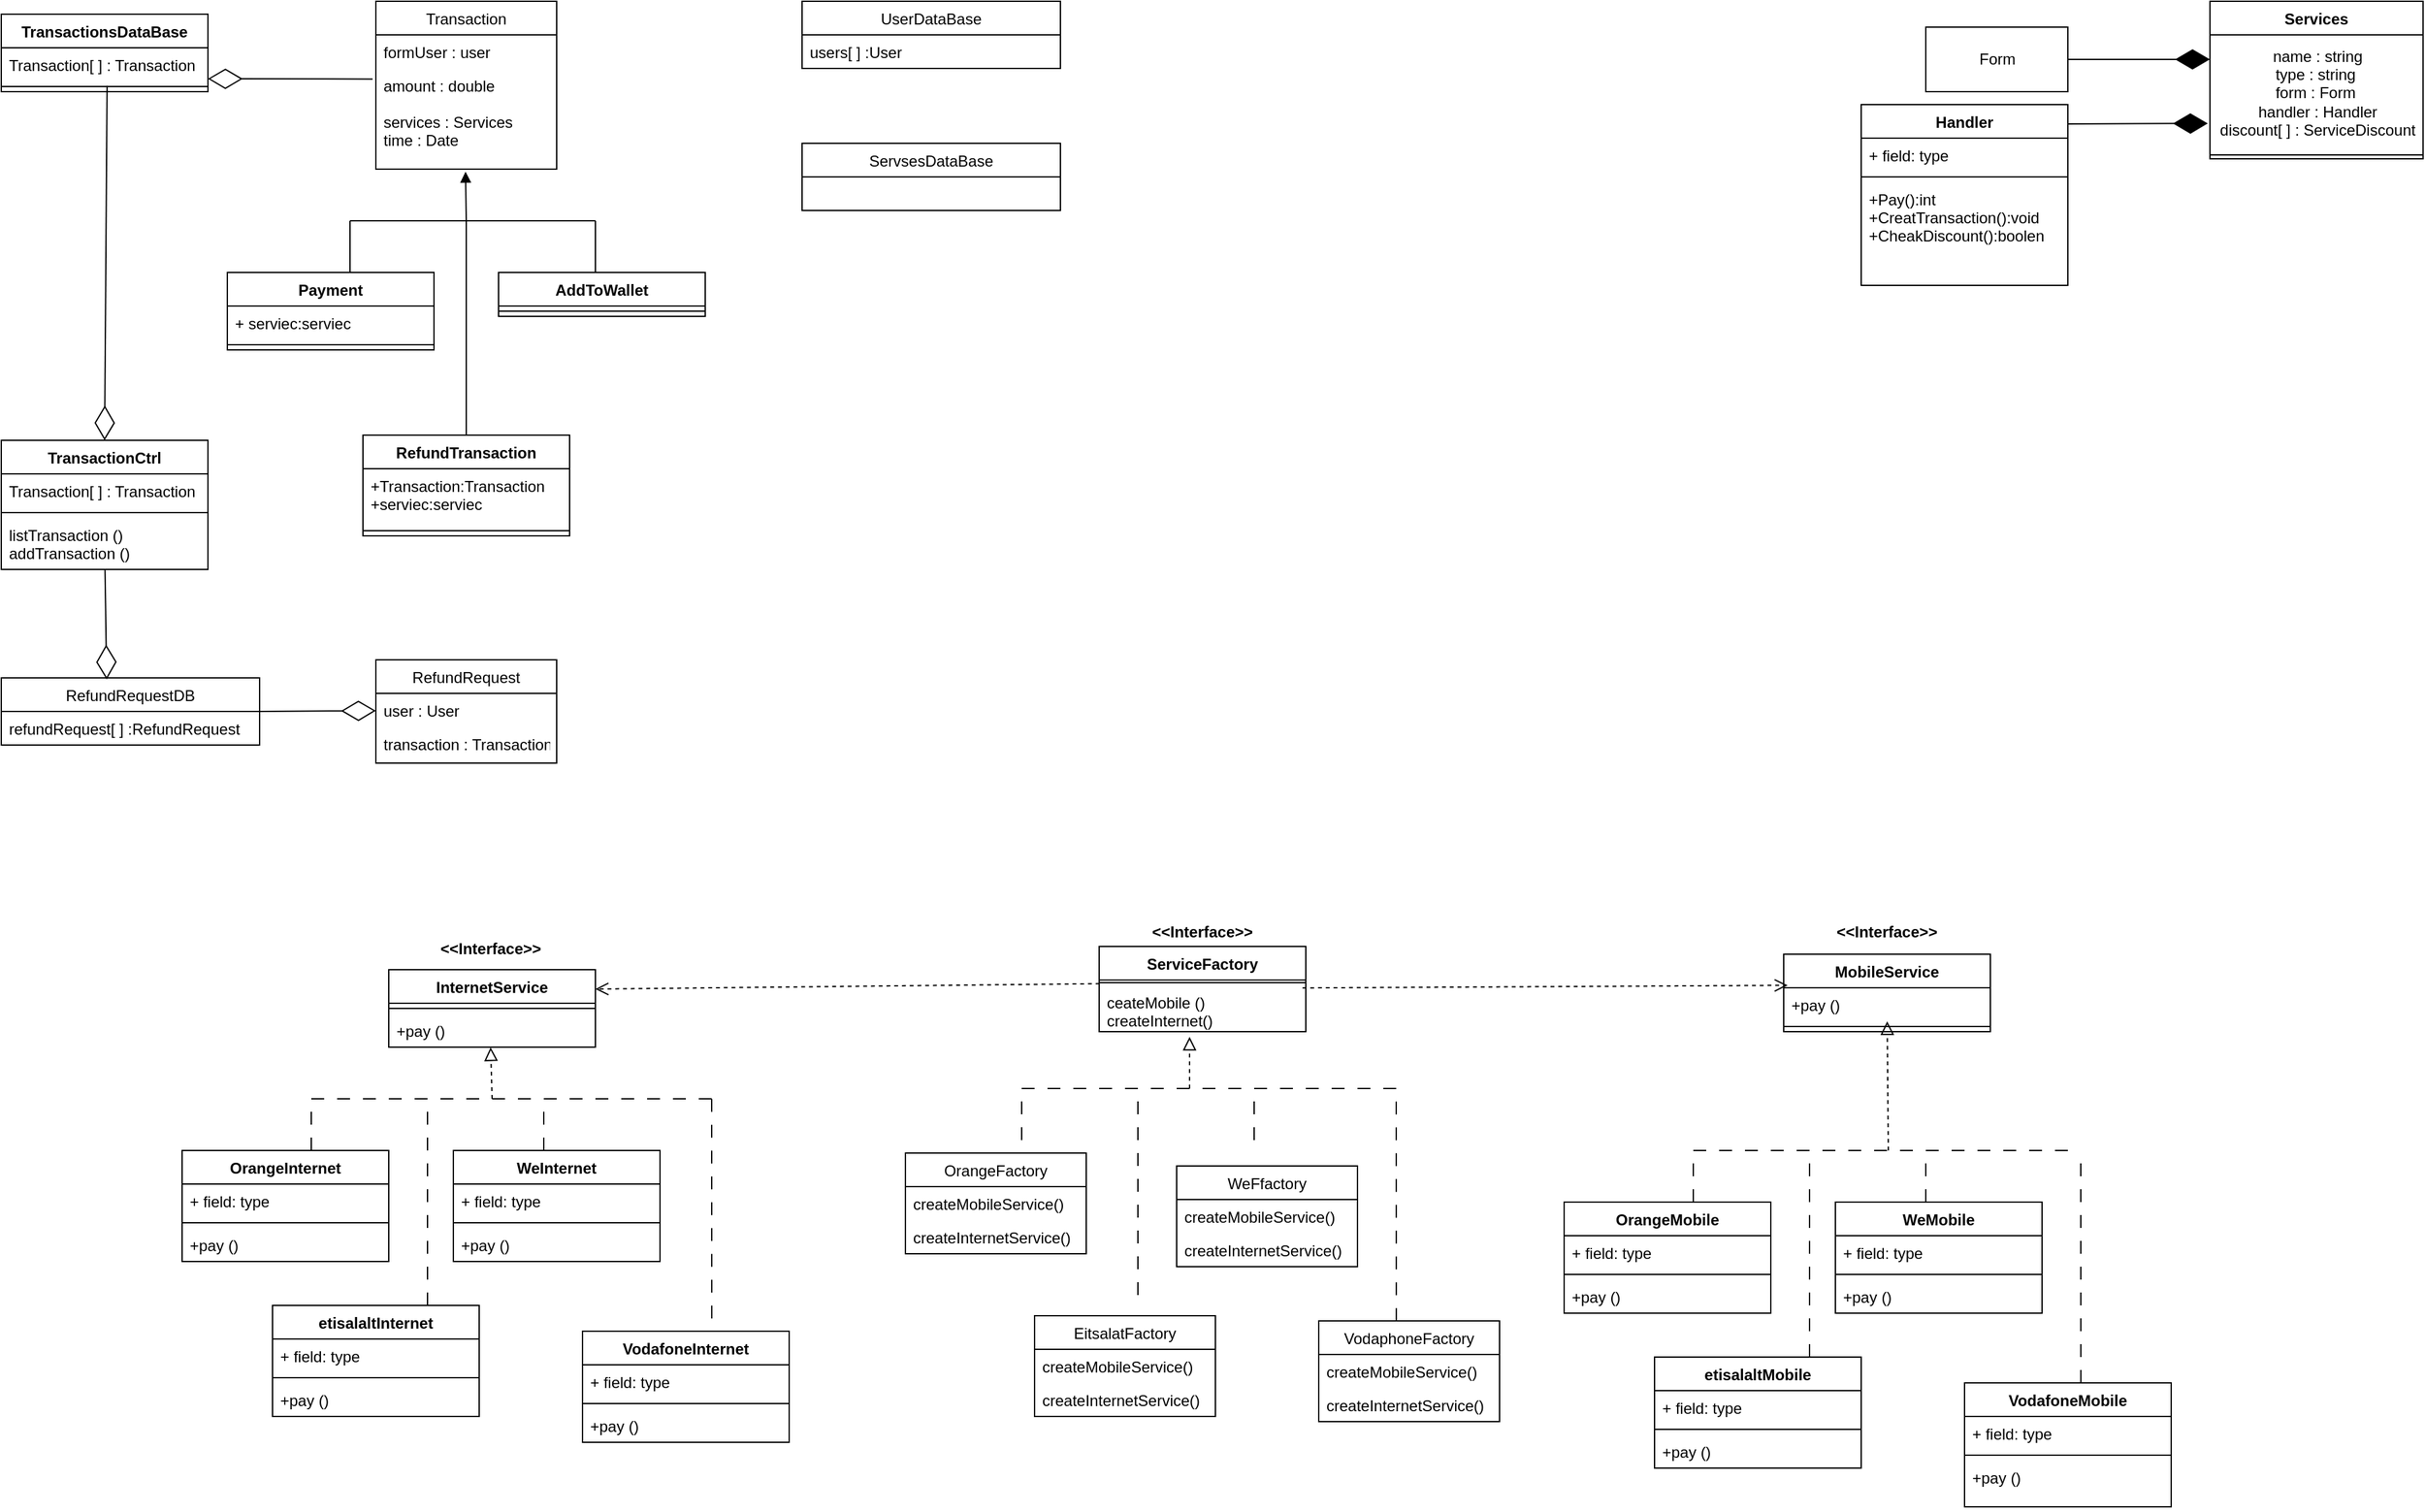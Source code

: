 <mxfile version="20.6.0" type="device"><diagram id="C5RBs43oDa-KdzZeNtuy" name="Page-1"><mxGraphModel dx="1007" dy="457" grid="1" gridSize="10" guides="1" tooltips="1" connect="1" arrows="1" fold="1" page="1" pageScale="1" pageWidth="1920" pageHeight="1200" math="0" shadow="0"><root><mxCell id="WIyWlLk6GJQsqaUBKTNV-0"/><mxCell id="WIyWlLk6GJQsqaUBKTNV-1" parent="WIyWlLk6GJQsqaUBKTNV-0"/><mxCell id="ndpQs1hu3Z4CRjXssiz7-0" value="OrangeInternet" style="swimlane;fontStyle=1;align=center;verticalAlign=top;childLayout=stackLayout;horizontal=1;startSize=26;horizontalStack=0;resizeParent=1;resizeParentMax=0;resizeLast=0;collapsible=1;marginBottom=0;" vertex="1" parent="WIyWlLk6GJQsqaUBKTNV-1"><mxGeometry x="180" y="910" width="160" height="86" as="geometry"/></mxCell><mxCell id="ndpQs1hu3Z4CRjXssiz7-1" value="+ field: type" style="text;strokeColor=none;fillColor=none;align=left;verticalAlign=top;spacingLeft=4;spacingRight=4;overflow=hidden;rotatable=0;points=[[0,0.5],[1,0.5]];portConstraint=eastwest;" vertex="1" parent="ndpQs1hu3Z4CRjXssiz7-0"><mxGeometry y="26" width="160" height="26" as="geometry"/></mxCell><mxCell id="ndpQs1hu3Z4CRjXssiz7-2" value="" style="line;strokeWidth=1;fillColor=none;align=left;verticalAlign=middle;spacingTop=-1;spacingLeft=3;spacingRight=3;rotatable=0;labelPosition=right;points=[];portConstraint=eastwest;strokeColor=inherit;" vertex="1" parent="ndpQs1hu3Z4CRjXssiz7-0"><mxGeometry y="52" width="160" height="8" as="geometry"/></mxCell><mxCell id="ndpQs1hu3Z4CRjXssiz7-3" value="+pay ()" style="text;strokeColor=none;fillColor=none;align=left;verticalAlign=top;spacingLeft=4;spacingRight=4;overflow=hidden;rotatable=0;points=[[0,0.5],[1,0.5]];portConstraint=eastwest;" vertex="1" parent="ndpQs1hu3Z4CRjXssiz7-0"><mxGeometry y="60" width="160" height="26" as="geometry"/></mxCell><mxCell id="ndpQs1hu3Z4CRjXssiz7-4" value="etisalaltInternet" style="swimlane;fontStyle=1;align=center;verticalAlign=top;childLayout=stackLayout;horizontal=1;startSize=26;horizontalStack=0;resizeParent=1;resizeParentMax=0;resizeLast=0;collapsible=1;marginBottom=0;" vertex="1" parent="WIyWlLk6GJQsqaUBKTNV-1"><mxGeometry x="250" y="1030" width="160" height="86" as="geometry"/></mxCell><mxCell id="ndpQs1hu3Z4CRjXssiz7-5" value="+ field: type" style="text;strokeColor=none;fillColor=none;align=left;verticalAlign=top;spacingLeft=4;spacingRight=4;overflow=hidden;rotatable=0;points=[[0,0.5],[1,0.5]];portConstraint=eastwest;" vertex="1" parent="ndpQs1hu3Z4CRjXssiz7-4"><mxGeometry y="26" width="160" height="26" as="geometry"/></mxCell><mxCell id="ndpQs1hu3Z4CRjXssiz7-6" value="" style="line;strokeWidth=1;fillColor=none;align=left;verticalAlign=middle;spacingTop=-1;spacingLeft=3;spacingRight=3;rotatable=0;labelPosition=right;points=[];portConstraint=eastwest;strokeColor=inherit;" vertex="1" parent="ndpQs1hu3Z4CRjXssiz7-4"><mxGeometry y="52" width="160" height="8" as="geometry"/></mxCell><mxCell id="ndpQs1hu3Z4CRjXssiz7-7" value="+pay ()" style="text;strokeColor=none;fillColor=none;align=left;verticalAlign=top;spacingLeft=4;spacingRight=4;overflow=hidden;rotatable=0;points=[[0,0.5],[1,0.5]];portConstraint=eastwest;" vertex="1" parent="ndpQs1hu3Z4CRjXssiz7-4"><mxGeometry y="60" width="160" height="26" as="geometry"/></mxCell><mxCell id="ndpQs1hu3Z4CRjXssiz7-8" value="VodafoneInternet" style="swimlane;fontStyle=1;align=center;verticalAlign=top;childLayout=stackLayout;horizontal=1;startSize=26;horizontalStack=0;resizeParent=1;resizeParentMax=0;resizeLast=0;collapsible=1;marginBottom=0;" vertex="1" parent="WIyWlLk6GJQsqaUBKTNV-1"><mxGeometry x="490" y="1050" width="160" height="86" as="geometry"/></mxCell><mxCell id="ndpQs1hu3Z4CRjXssiz7-9" value="+ field: type" style="text;strokeColor=none;fillColor=none;align=left;verticalAlign=top;spacingLeft=4;spacingRight=4;overflow=hidden;rotatable=0;points=[[0,0.5],[1,0.5]];portConstraint=eastwest;" vertex="1" parent="ndpQs1hu3Z4CRjXssiz7-8"><mxGeometry y="26" width="160" height="26" as="geometry"/></mxCell><mxCell id="ndpQs1hu3Z4CRjXssiz7-10" value="" style="line;strokeWidth=1;fillColor=none;align=left;verticalAlign=middle;spacingTop=-1;spacingLeft=3;spacingRight=3;rotatable=0;labelPosition=right;points=[];portConstraint=eastwest;strokeColor=inherit;" vertex="1" parent="ndpQs1hu3Z4CRjXssiz7-8"><mxGeometry y="52" width="160" height="8" as="geometry"/></mxCell><mxCell id="ndpQs1hu3Z4CRjXssiz7-11" value="+pay ()" style="text;strokeColor=none;fillColor=none;align=left;verticalAlign=top;spacingLeft=4;spacingRight=4;overflow=hidden;rotatable=0;points=[[0,0.5],[1,0.5]];portConstraint=eastwest;" vertex="1" parent="ndpQs1hu3Z4CRjXssiz7-8"><mxGeometry y="60" width="160" height="26" as="geometry"/></mxCell><mxCell id="ndpQs1hu3Z4CRjXssiz7-12" value="WeInternet" style="swimlane;fontStyle=1;align=center;verticalAlign=top;childLayout=stackLayout;horizontal=1;startSize=26;horizontalStack=0;resizeParent=1;resizeParentMax=0;resizeLast=0;collapsible=1;marginBottom=0;" vertex="1" parent="WIyWlLk6GJQsqaUBKTNV-1"><mxGeometry x="390" y="910" width="160" height="86" as="geometry"/></mxCell><mxCell id="ndpQs1hu3Z4CRjXssiz7-13" value="+ field: type" style="text;strokeColor=none;fillColor=none;align=left;verticalAlign=top;spacingLeft=4;spacingRight=4;overflow=hidden;rotatable=0;points=[[0,0.5],[1,0.5]];portConstraint=eastwest;" vertex="1" parent="ndpQs1hu3Z4CRjXssiz7-12"><mxGeometry y="26" width="160" height="26" as="geometry"/></mxCell><mxCell id="ndpQs1hu3Z4CRjXssiz7-14" value="" style="line;strokeWidth=1;fillColor=none;align=left;verticalAlign=middle;spacingTop=-1;spacingLeft=3;spacingRight=3;rotatable=0;labelPosition=right;points=[];portConstraint=eastwest;strokeColor=inherit;" vertex="1" parent="ndpQs1hu3Z4CRjXssiz7-12"><mxGeometry y="52" width="160" height="8" as="geometry"/></mxCell><mxCell id="ndpQs1hu3Z4CRjXssiz7-15" value="+pay ()" style="text;strokeColor=none;fillColor=none;align=left;verticalAlign=top;spacingLeft=4;spacingRight=4;overflow=hidden;rotatable=0;points=[[0,0.5],[1,0.5]];portConstraint=eastwest;" vertex="1" parent="ndpQs1hu3Z4CRjXssiz7-12"><mxGeometry y="60" width="160" height="26" as="geometry"/></mxCell><mxCell id="ndpQs1hu3Z4CRjXssiz7-16" value="" style="endArrow=none;startArrow=none;endFill=0;startFill=0;endSize=8;html=1;verticalAlign=bottom;dashed=1;labelBackgroundColor=none;dashPattern=10 10;rounded=0;" edge="1" parent="WIyWlLk6GJQsqaUBKTNV-1"><mxGeometry width="160" relative="1" as="geometry"><mxPoint x="280" y="870.0" as="sourcePoint"/><mxPoint x="590" y="870.0" as="targetPoint"/></mxGeometry></mxCell><mxCell id="ndpQs1hu3Z4CRjXssiz7-17" value="" style="endArrow=block;startArrow=none;endFill=0;startFill=0;endSize=8;html=1;verticalAlign=bottom;dashed=1;labelBackgroundColor=none;rounded=0;entryX=0.493;entryY=1.007;entryDx=0;entryDy=0;entryPerimeter=0;" edge="1" parent="WIyWlLk6GJQsqaUBKTNV-1" target="ndpQs1hu3Z4CRjXssiz7-46"><mxGeometry width="160" relative="1" as="geometry"><mxPoint x="420" y="870.0" as="sourcePoint"/><mxPoint x="429" y="770" as="targetPoint"/></mxGeometry></mxCell><mxCell id="ndpQs1hu3Z4CRjXssiz7-18" value="" style="endArrow=none;startArrow=none;endFill=0;startFill=0;endSize=8;html=1;verticalAlign=bottom;dashed=1;labelBackgroundColor=none;dashPattern=10 10;rounded=0;exitX=0.625;exitY=0;exitDx=0;exitDy=0;exitPerimeter=0;" edge="1" parent="WIyWlLk6GJQsqaUBKTNV-1" source="ndpQs1hu3Z4CRjXssiz7-0"><mxGeometry width="160" relative="1" as="geometry"><mxPoint x="190" y="900" as="sourcePoint"/><mxPoint x="280" y="870.0" as="targetPoint"/></mxGeometry></mxCell><mxCell id="ndpQs1hu3Z4CRjXssiz7-19" value="" style="endArrow=none;startArrow=none;endFill=0;startFill=0;endSize=8;html=1;verticalAlign=bottom;dashed=1;labelBackgroundColor=none;dashPattern=10 10;rounded=0;exitX=0.75;exitY=0;exitDx=0;exitDy=0;" edge="1" parent="WIyWlLk6GJQsqaUBKTNV-1" source="ndpQs1hu3Z4CRjXssiz7-4"><mxGeometry width="160" relative="1" as="geometry"><mxPoint x="370" y="900" as="sourcePoint"/><mxPoint x="370" y="870.0" as="targetPoint"/></mxGeometry></mxCell><mxCell id="ndpQs1hu3Z4CRjXssiz7-20" value="" style="endArrow=none;startArrow=none;endFill=0;startFill=0;endSize=8;html=1;verticalAlign=bottom;dashed=1;labelBackgroundColor=none;dashPattern=10 10;rounded=0;exitX=0.563;exitY=0;exitDx=0;exitDy=0;exitPerimeter=0;" edge="1" parent="WIyWlLk6GJQsqaUBKTNV-1"><mxGeometry width="160" relative="1" as="geometry"><mxPoint x="590.08" y="1040.18" as="sourcePoint"/><mxPoint x="590" y="860.18" as="targetPoint"/></mxGeometry></mxCell><mxCell id="ndpQs1hu3Z4CRjXssiz7-21" value="" style="endArrow=none;startArrow=none;endFill=0;startFill=0;endSize=8;html=1;verticalAlign=bottom;dashed=1;labelBackgroundColor=none;dashPattern=10 10;rounded=0;exitX=0.625;exitY=0;exitDx=0;exitDy=0;exitPerimeter=0;" edge="1" parent="WIyWlLk6GJQsqaUBKTNV-1"><mxGeometry width="160" relative="1" as="geometry"><mxPoint x="460" y="910.0" as="sourcePoint"/><mxPoint x="460" y="870.0" as="targetPoint"/></mxGeometry></mxCell><mxCell id="ndpQs1hu3Z4CRjXssiz7-22" value="OrangeMobile" style="swimlane;fontStyle=1;align=center;verticalAlign=top;childLayout=stackLayout;horizontal=1;startSize=26;horizontalStack=0;resizeParent=1;resizeParentMax=0;resizeLast=0;collapsible=1;marginBottom=0;" vertex="1" parent="WIyWlLk6GJQsqaUBKTNV-1"><mxGeometry x="1250" y="950" width="160" height="86" as="geometry"/></mxCell><mxCell id="ndpQs1hu3Z4CRjXssiz7-23" value="+ field: type" style="text;strokeColor=none;fillColor=none;align=left;verticalAlign=top;spacingLeft=4;spacingRight=4;overflow=hidden;rotatable=0;points=[[0,0.5],[1,0.5]];portConstraint=eastwest;" vertex="1" parent="ndpQs1hu3Z4CRjXssiz7-22"><mxGeometry y="26" width="160" height="26" as="geometry"/></mxCell><mxCell id="ndpQs1hu3Z4CRjXssiz7-24" value="" style="line;strokeWidth=1;fillColor=none;align=left;verticalAlign=middle;spacingTop=-1;spacingLeft=3;spacingRight=3;rotatable=0;labelPosition=right;points=[];portConstraint=eastwest;strokeColor=inherit;" vertex="1" parent="ndpQs1hu3Z4CRjXssiz7-22"><mxGeometry y="52" width="160" height="8" as="geometry"/></mxCell><mxCell id="ndpQs1hu3Z4CRjXssiz7-25" value="+pay ()" style="text;strokeColor=none;fillColor=none;align=left;verticalAlign=top;spacingLeft=4;spacingRight=4;overflow=hidden;rotatable=0;points=[[0,0.5],[1,0.5]];portConstraint=eastwest;" vertex="1" parent="ndpQs1hu3Z4CRjXssiz7-22"><mxGeometry y="60" width="160" height="26" as="geometry"/></mxCell><mxCell id="ndpQs1hu3Z4CRjXssiz7-26" value="etisalaltMobile" style="swimlane;fontStyle=1;align=center;verticalAlign=top;childLayout=stackLayout;horizontal=1;startSize=26;horizontalStack=0;resizeParent=1;resizeParentMax=0;resizeLast=0;collapsible=1;marginBottom=0;" vertex="1" parent="WIyWlLk6GJQsqaUBKTNV-1"><mxGeometry x="1320" y="1070" width="160" height="86" as="geometry"/></mxCell><mxCell id="ndpQs1hu3Z4CRjXssiz7-27" value="+ field: type" style="text;strokeColor=none;fillColor=none;align=left;verticalAlign=top;spacingLeft=4;spacingRight=4;overflow=hidden;rotatable=0;points=[[0,0.5],[1,0.5]];portConstraint=eastwest;" vertex="1" parent="ndpQs1hu3Z4CRjXssiz7-26"><mxGeometry y="26" width="160" height="26" as="geometry"/></mxCell><mxCell id="ndpQs1hu3Z4CRjXssiz7-28" value="" style="line;strokeWidth=1;fillColor=none;align=left;verticalAlign=middle;spacingTop=-1;spacingLeft=3;spacingRight=3;rotatable=0;labelPosition=right;points=[];portConstraint=eastwest;strokeColor=inherit;" vertex="1" parent="ndpQs1hu3Z4CRjXssiz7-26"><mxGeometry y="52" width="160" height="8" as="geometry"/></mxCell><mxCell id="ndpQs1hu3Z4CRjXssiz7-29" value="+pay ()" style="text;strokeColor=none;fillColor=none;align=left;verticalAlign=top;spacingLeft=4;spacingRight=4;overflow=hidden;rotatable=0;points=[[0,0.5],[1,0.5]];portConstraint=eastwest;" vertex="1" parent="ndpQs1hu3Z4CRjXssiz7-26"><mxGeometry y="60" width="160" height="26" as="geometry"/></mxCell><mxCell id="ndpQs1hu3Z4CRjXssiz7-30" value="VodafoneMobile" style="swimlane;fontStyle=1;align=center;verticalAlign=top;childLayout=stackLayout;horizontal=1;startSize=26;horizontalStack=0;resizeParent=1;resizeParentMax=0;resizeLast=0;collapsible=1;marginBottom=0;" vertex="1" parent="WIyWlLk6GJQsqaUBKTNV-1"><mxGeometry x="1560" y="1090" width="160" height="96" as="geometry"/></mxCell><mxCell id="ndpQs1hu3Z4CRjXssiz7-31" value="+ field: type" style="text;strokeColor=none;fillColor=none;align=left;verticalAlign=top;spacingLeft=4;spacingRight=4;overflow=hidden;rotatable=0;points=[[0,0.5],[1,0.5]];portConstraint=eastwest;" vertex="1" parent="ndpQs1hu3Z4CRjXssiz7-30"><mxGeometry y="26" width="160" height="26" as="geometry"/></mxCell><mxCell id="ndpQs1hu3Z4CRjXssiz7-32" value="" style="line;strokeWidth=1;fillColor=none;align=left;verticalAlign=middle;spacingTop=-1;spacingLeft=3;spacingRight=3;rotatable=0;labelPosition=right;points=[];portConstraint=eastwest;strokeColor=inherit;" vertex="1" parent="ndpQs1hu3Z4CRjXssiz7-30"><mxGeometry y="52" width="160" height="8" as="geometry"/></mxCell><mxCell id="ndpQs1hu3Z4CRjXssiz7-33" value="+pay ()" style="text;strokeColor=none;fillColor=none;align=left;verticalAlign=top;spacingLeft=4;spacingRight=4;overflow=hidden;rotatable=0;points=[[0,0.5],[1,0.5]];portConstraint=eastwest;" vertex="1" parent="ndpQs1hu3Z4CRjXssiz7-30"><mxGeometry y="60" width="160" height="36" as="geometry"/></mxCell><mxCell id="ndpQs1hu3Z4CRjXssiz7-34" value="WeMobile" style="swimlane;fontStyle=1;align=center;verticalAlign=top;childLayout=stackLayout;horizontal=1;startSize=26;horizontalStack=0;resizeParent=1;resizeParentMax=0;resizeLast=0;collapsible=1;marginBottom=0;" vertex="1" parent="WIyWlLk6GJQsqaUBKTNV-1"><mxGeometry x="1460" y="950" width="160" height="86" as="geometry"/></mxCell><mxCell id="ndpQs1hu3Z4CRjXssiz7-35" value="+ field: type" style="text;strokeColor=none;fillColor=none;align=left;verticalAlign=top;spacingLeft=4;spacingRight=4;overflow=hidden;rotatable=0;points=[[0,0.5],[1,0.5]];portConstraint=eastwest;" vertex="1" parent="ndpQs1hu3Z4CRjXssiz7-34"><mxGeometry y="26" width="160" height="26" as="geometry"/></mxCell><mxCell id="ndpQs1hu3Z4CRjXssiz7-36" value="" style="line;strokeWidth=1;fillColor=none;align=left;verticalAlign=middle;spacingTop=-1;spacingLeft=3;spacingRight=3;rotatable=0;labelPosition=right;points=[];portConstraint=eastwest;strokeColor=inherit;" vertex="1" parent="ndpQs1hu3Z4CRjXssiz7-34"><mxGeometry y="52" width="160" height="8" as="geometry"/></mxCell><mxCell id="ndpQs1hu3Z4CRjXssiz7-37" value="+pay ()" style="text;strokeColor=none;fillColor=none;align=left;verticalAlign=top;spacingLeft=4;spacingRight=4;overflow=hidden;rotatable=0;points=[[0,0.5],[1,0.5]];portConstraint=eastwest;" vertex="1" parent="ndpQs1hu3Z4CRjXssiz7-34"><mxGeometry y="60" width="160" height="26" as="geometry"/></mxCell><mxCell id="ndpQs1hu3Z4CRjXssiz7-38" value="" style="endArrow=none;startArrow=none;endFill=0;startFill=0;endSize=8;html=1;verticalAlign=bottom;dashed=1;labelBackgroundColor=none;dashPattern=10 10;rounded=0;" edge="1" parent="WIyWlLk6GJQsqaUBKTNV-1"><mxGeometry width="160" relative="1" as="geometry"><mxPoint x="1350" y="910.0" as="sourcePoint"/><mxPoint x="1650" y="910.0" as="targetPoint"/></mxGeometry></mxCell><mxCell id="ndpQs1hu3Z4CRjXssiz7-39" value="" style="endArrow=block;startArrow=none;endFill=0;startFill=0;endSize=8;html=1;verticalAlign=bottom;dashed=1;labelBackgroundColor=none;rounded=0;" edge="1" parent="WIyWlLk6GJQsqaUBKTNV-1" target="ndpQs1hu3Z4CRjXssiz7-50"><mxGeometry width="160" relative="1" as="geometry"><mxPoint x="1501" y="910.0" as="sourcePoint"/><mxPoint x="1500.83" y="882" as="targetPoint"/></mxGeometry></mxCell><mxCell id="ndpQs1hu3Z4CRjXssiz7-40" value="" style="endArrow=none;startArrow=none;endFill=0;startFill=0;endSize=8;html=1;verticalAlign=bottom;dashed=1;labelBackgroundColor=none;dashPattern=10 10;rounded=0;exitX=0.625;exitY=0;exitDx=0;exitDy=0;exitPerimeter=0;" edge="1" parent="WIyWlLk6GJQsqaUBKTNV-1" source="ndpQs1hu3Z4CRjXssiz7-22"><mxGeometry width="160" relative="1" as="geometry"><mxPoint x="1260" y="940" as="sourcePoint"/><mxPoint x="1350" y="910.0" as="targetPoint"/></mxGeometry></mxCell><mxCell id="ndpQs1hu3Z4CRjXssiz7-41" value="" style="endArrow=none;startArrow=none;endFill=0;startFill=0;endSize=8;html=1;verticalAlign=bottom;dashed=1;labelBackgroundColor=none;dashPattern=10 10;rounded=0;exitX=0.75;exitY=0;exitDx=0;exitDy=0;" edge="1" parent="WIyWlLk6GJQsqaUBKTNV-1" source="ndpQs1hu3Z4CRjXssiz7-26"><mxGeometry width="160" relative="1" as="geometry"><mxPoint x="1440" y="940" as="sourcePoint"/><mxPoint x="1440" y="910.0" as="targetPoint"/></mxGeometry></mxCell><mxCell id="ndpQs1hu3Z4CRjXssiz7-42" value="" style="endArrow=none;startArrow=none;endFill=0;startFill=0;endSize=8;html=1;verticalAlign=bottom;dashed=1;labelBackgroundColor=none;dashPattern=10 10;rounded=0;exitX=0.563;exitY=0;exitDx=0;exitDy=0;exitPerimeter=0;" edge="1" parent="WIyWlLk6GJQsqaUBKTNV-1" source="ndpQs1hu3Z4CRjXssiz7-30"><mxGeometry width="160" relative="1" as="geometry"><mxPoint x="1650" y="950" as="sourcePoint"/><mxPoint x="1650" y="910.0" as="targetPoint"/></mxGeometry></mxCell><mxCell id="ndpQs1hu3Z4CRjXssiz7-43" value="" style="endArrow=none;startArrow=none;endFill=0;startFill=0;endSize=8;html=1;verticalAlign=bottom;dashed=1;labelBackgroundColor=none;dashPattern=10 10;rounded=0;exitX=0.625;exitY=0;exitDx=0;exitDy=0;exitPerimeter=0;" edge="1" parent="WIyWlLk6GJQsqaUBKTNV-1"><mxGeometry width="160" relative="1" as="geometry"><mxPoint x="1530" y="950" as="sourcePoint"/><mxPoint x="1530" y="910.0" as="targetPoint"/></mxGeometry></mxCell><mxCell id="ndpQs1hu3Z4CRjXssiz7-44" value="InternetService" style="swimlane;fontStyle=1;align=center;verticalAlign=top;childLayout=stackLayout;horizontal=1;startSize=26;horizontalStack=0;resizeParent=1;resizeParentMax=0;resizeLast=0;collapsible=1;marginBottom=0;" vertex="1" parent="WIyWlLk6GJQsqaUBKTNV-1"><mxGeometry x="340" y="770" width="160" height="60" as="geometry"/></mxCell><mxCell id="ndpQs1hu3Z4CRjXssiz7-45" value="" style="line;strokeWidth=1;fillColor=none;align=left;verticalAlign=middle;spacingTop=-1;spacingLeft=3;spacingRight=3;rotatable=0;labelPosition=right;points=[];portConstraint=eastwest;strokeColor=inherit;" vertex="1" parent="ndpQs1hu3Z4CRjXssiz7-44"><mxGeometry y="26" width="160" height="8" as="geometry"/></mxCell><mxCell id="ndpQs1hu3Z4CRjXssiz7-46" value="+pay ()" style="text;strokeColor=none;fillColor=none;align=left;verticalAlign=top;spacingLeft=4;spacingRight=4;overflow=hidden;rotatable=0;points=[[0,0.5],[1,0.5]];portConstraint=eastwest;" vertex="1" parent="ndpQs1hu3Z4CRjXssiz7-44"><mxGeometry y="34" width="160" height="26" as="geometry"/></mxCell><mxCell id="ndpQs1hu3Z4CRjXssiz7-47" value="&lt;&lt;Interface&gt;&gt;" style="text;align=center;fontStyle=1;verticalAlign=middle;spacingLeft=3;spacingRight=3;strokeColor=none;rotatable=0;points=[[0,0.5],[1,0.5]];portConstraint=eastwest;" vertex="1" parent="WIyWlLk6GJQsqaUBKTNV-1"><mxGeometry x="379" y="740" width="80" height="26" as="geometry"/></mxCell><mxCell id="ndpQs1hu3Z4CRjXssiz7-48" value="MobileService" style="swimlane;fontStyle=1;align=center;verticalAlign=top;childLayout=stackLayout;horizontal=1;startSize=26;horizontalStack=0;resizeParent=1;resizeParentMax=0;resizeLast=0;collapsible=1;marginBottom=0;" vertex="1" parent="WIyWlLk6GJQsqaUBKTNV-1"><mxGeometry x="1420" y="758" width="160" height="60" as="geometry"/></mxCell><mxCell id="ndpQs1hu3Z4CRjXssiz7-50" value="+pay ()" style="text;strokeColor=none;fillColor=none;align=left;verticalAlign=top;spacingLeft=4;spacingRight=4;overflow=hidden;rotatable=0;points=[[0,0.5],[1,0.5]];portConstraint=eastwest;" vertex="1" parent="ndpQs1hu3Z4CRjXssiz7-48"><mxGeometry y="26" width="160" height="26" as="geometry"/></mxCell><mxCell id="ndpQs1hu3Z4CRjXssiz7-49" value="" style="line;strokeWidth=1;fillColor=none;align=left;verticalAlign=middle;spacingTop=-1;spacingLeft=3;spacingRight=3;rotatable=0;labelPosition=right;points=[];portConstraint=eastwest;strokeColor=inherit;" vertex="1" parent="ndpQs1hu3Z4CRjXssiz7-48"><mxGeometry y="52" width="160" height="8" as="geometry"/></mxCell><mxCell id="ndpQs1hu3Z4CRjXssiz7-51" value="&lt;&lt;Interface&gt;&gt;" style="text;align=center;fontStyle=1;verticalAlign=middle;spacingLeft=3;spacingRight=3;strokeColor=none;rotatable=0;points=[[0,0.5],[1,0.5]];portConstraint=eastwest;" vertex="1" parent="WIyWlLk6GJQsqaUBKTNV-1"><mxGeometry x="1460" y="727" width="80" height="26" as="geometry"/></mxCell><mxCell id="ndpQs1hu3Z4CRjXssiz7-52" value="ServiceFactory" style="swimlane;fontStyle=1;align=center;verticalAlign=top;childLayout=stackLayout;horizontal=1;startSize=26;horizontalStack=0;resizeParent=1;resizeParentMax=0;resizeLast=0;collapsible=1;marginBottom=0;" vertex="1" parent="WIyWlLk6GJQsqaUBKTNV-1"><mxGeometry x="890" y="752" width="160" height="66" as="geometry"/></mxCell><mxCell id="ndpQs1hu3Z4CRjXssiz7-53" value="" style="line;strokeWidth=1;fillColor=none;align=left;verticalAlign=middle;spacingTop=-1;spacingLeft=3;spacingRight=3;rotatable=0;labelPosition=right;points=[];portConstraint=eastwest;strokeColor=inherit;" vertex="1" parent="ndpQs1hu3Z4CRjXssiz7-52"><mxGeometry y="26" width="160" height="4" as="geometry"/></mxCell><mxCell id="ndpQs1hu3Z4CRjXssiz7-54" value="ceateMobile ()&#10;createInternet()" style="text;strokeColor=none;fillColor=none;align=left;verticalAlign=top;spacingLeft=4;spacingRight=4;overflow=hidden;rotatable=0;points=[[0,0.5],[1,0.5]];portConstraint=eastwest;" vertex="1" parent="ndpQs1hu3Z4CRjXssiz7-52"><mxGeometry y="30" width="160" height="36" as="geometry"/></mxCell><mxCell id="ndpQs1hu3Z4CRjXssiz7-55" value="&lt;&lt;Interface&gt;&gt;" style="text;align=center;fontStyle=1;verticalAlign=middle;spacingLeft=3;spacingRight=3;strokeColor=none;rotatable=0;points=[[0,0.5],[1,0.5]];portConstraint=eastwest;" vertex="1" parent="WIyWlLk6GJQsqaUBKTNV-1"><mxGeometry x="930" y="730" width="80" height="20" as="geometry"/></mxCell><mxCell id="ndpQs1hu3Z4CRjXssiz7-56" value="" style="endArrow=none;startArrow=none;endFill=0;startFill=0;endSize=8;html=1;verticalAlign=bottom;dashed=1;labelBackgroundColor=none;dashPattern=10 10;rounded=0;" edge="1" parent="WIyWlLk6GJQsqaUBKTNV-1"><mxGeometry width="160" relative="1" as="geometry"><mxPoint x="830" y="862.0" as="sourcePoint"/><mxPoint x="1130" y="862.0" as="targetPoint"/></mxGeometry></mxCell><mxCell id="ndpQs1hu3Z4CRjXssiz7-57" value="" style="endArrow=block;startArrow=none;endFill=0;startFill=0;endSize=8;html=1;verticalAlign=bottom;dashed=1;labelBackgroundColor=none;rounded=0;" edge="1" parent="WIyWlLk6GJQsqaUBKTNV-1"><mxGeometry width="160" relative="1" as="geometry"><mxPoint x="960" y="862.0" as="sourcePoint"/><mxPoint x="960" y="822.0" as="targetPoint"/></mxGeometry></mxCell><mxCell id="ndpQs1hu3Z4CRjXssiz7-58" value="" style="endArrow=none;startArrow=none;endFill=0;startFill=0;endSize=8;html=1;verticalAlign=bottom;dashed=1;labelBackgroundColor=none;dashPattern=10 10;rounded=0;exitX=0.625;exitY=0;exitDx=0;exitDy=0;exitPerimeter=0;" edge="1" parent="WIyWlLk6GJQsqaUBKTNV-1"><mxGeometry width="160" relative="1" as="geometry"><mxPoint x="830" y="902.0" as="sourcePoint"/><mxPoint x="830" y="862.0" as="targetPoint"/></mxGeometry></mxCell><mxCell id="ndpQs1hu3Z4CRjXssiz7-59" value="" style="endArrow=none;startArrow=none;endFill=0;startFill=0;endSize=8;html=1;verticalAlign=bottom;dashed=1;labelBackgroundColor=none;dashPattern=10 10;rounded=0;exitX=0.75;exitY=0;exitDx=0;exitDy=0;" edge="1" parent="WIyWlLk6GJQsqaUBKTNV-1"><mxGeometry width="160" relative="1" as="geometry"><mxPoint x="920" y="1022" as="sourcePoint"/><mxPoint x="920" y="862.0" as="targetPoint"/></mxGeometry></mxCell><mxCell id="ndpQs1hu3Z4CRjXssiz7-60" value="" style="endArrow=none;startArrow=none;endFill=0;startFill=0;endSize=8;html=1;verticalAlign=bottom;dashed=1;labelBackgroundColor=none;dashPattern=10 10;rounded=0;exitX=0.563;exitY=0;exitDx=0;exitDy=0;exitPerimeter=0;" edge="1" parent="WIyWlLk6GJQsqaUBKTNV-1"><mxGeometry width="160" relative="1" as="geometry"><mxPoint x="1120.08" y="1042.18" as="sourcePoint"/><mxPoint x="1120" y="862.18" as="targetPoint"/></mxGeometry></mxCell><mxCell id="ndpQs1hu3Z4CRjXssiz7-61" value="" style="endArrow=none;startArrow=none;endFill=0;startFill=0;endSize=8;html=1;verticalAlign=bottom;dashed=1;labelBackgroundColor=none;dashPattern=10 10;rounded=0;exitX=0.625;exitY=0;exitDx=0;exitDy=0;exitPerimeter=0;" edge="1" parent="WIyWlLk6GJQsqaUBKTNV-1"><mxGeometry width="160" relative="1" as="geometry"><mxPoint x="1010" y="902.0" as="sourcePoint"/><mxPoint x="1010" y="862.0" as="targetPoint"/></mxGeometry></mxCell><mxCell id="ndpQs1hu3Z4CRjXssiz7-62" value="VodaphoneFactory" style="swimlane;fontStyle=0;childLayout=stackLayout;horizontal=1;startSize=26;fillColor=none;horizontalStack=0;resizeParent=1;resizeParentMax=0;resizeLast=0;collapsible=1;marginBottom=0;" vertex="1" parent="WIyWlLk6GJQsqaUBKTNV-1"><mxGeometry x="1060" y="1042" width="140" height="78" as="geometry"/></mxCell><mxCell id="ndpQs1hu3Z4CRjXssiz7-63" value="createMobileService()" style="text;strokeColor=none;fillColor=none;align=left;verticalAlign=top;spacingLeft=4;spacingRight=4;overflow=hidden;rotatable=0;points=[[0,0.5],[1,0.5]];portConstraint=eastwest;" vertex="1" parent="ndpQs1hu3Z4CRjXssiz7-62"><mxGeometry y="26" width="140" height="26" as="geometry"/></mxCell><mxCell id="ndpQs1hu3Z4CRjXssiz7-64" value="createInternetService()" style="text;strokeColor=none;fillColor=none;align=left;verticalAlign=top;spacingLeft=4;spacingRight=4;overflow=hidden;rotatable=0;points=[[0,0.5],[1,0.5]];portConstraint=eastwest;" vertex="1" parent="ndpQs1hu3Z4CRjXssiz7-62"><mxGeometry y="52" width="140" height="26" as="geometry"/></mxCell><mxCell id="ndpQs1hu3Z4CRjXssiz7-65" value="WeFfactory" style="swimlane;fontStyle=0;childLayout=stackLayout;horizontal=1;startSize=26;fillColor=none;horizontalStack=0;resizeParent=1;resizeParentMax=0;resizeLast=0;collapsible=1;marginBottom=0;" vertex="1" parent="WIyWlLk6GJQsqaUBKTNV-1"><mxGeometry x="950" y="922" width="140" height="78" as="geometry"/></mxCell><mxCell id="ndpQs1hu3Z4CRjXssiz7-66" value="createMobileService()" style="text;strokeColor=none;fillColor=none;align=left;verticalAlign=top;spacingLeft=4;spacingRight=4;overflow=hidden;rotatable=0;points=[[0,0.5],[1,0.5]];portConstraint=eastwest;" vertex="1" parent="ndpQs1hu3Z4CRjXssiz7-65"><mxGeometry y="26" width="140" height="26" as="geometry"/></mxCell><mxCell id="ndpQs1hu3Z4CRjXssiz7-67" value="createInternetService()" style="text;strokeColor=none;fillColor=none;align=left;verticalAlign=top;spacingLeft=4;spacingRight=4;overflow=hidden;rotatable=0;points=[[0,0.5],[1,0.5]];portConstraint=eastwest;" vertex="1" parent="ndpQs1hu3Z4CRjXssiz7-65"><mxGeometry y="52" width="140" height="26" as="geometry"/></mxCell><mxCell id="ndpQs1hu3Z4CRjXssiz7-68" value="EitsalatFactory" style="swimlane;fontStyle=0;childLayout=stackLayout;horizontal=1;startSize=26;fillColor=none;horizontalStack=0;resizeParent=1;resizeParentMax=0;resizeLast=0;collapsible=1;marginBottom=0;" vertex="1" parent="WIyWlLk6GJQsqaUBKTNV-1"><mxGeometry x="840" y="1038" width="140" height="78" as="geometry"/></mxCell><mxCell id="ndpQs1hu3Z4CRjXssiz7-69" value="createMobileService()" style="text;strokeColor=none;fillColor=none;align=left;verticalAlign=top;spacingLeft=4;spacingRight=4;overflow=hidden;rotatable=0;points=[[0,0.5],[1,0.5]];portConstraint=eastwest;" vertex="1" parent="ndpQs1hu3Z4CRjXssiz7-68"><mxGeometry y="26" width="140" height="26" as="geometry"/></mxCell><mxCell id="ndpQs1hu3Z4CRjXssiz7-70" value="createInternetService()" style="text;strokeColor=none;fillColor=none;align=left;verticalAlign=top;spacingLeft=4;spacingRight=4;overflow=hidden;rotatable=0;points=[[0,0.5],[1,0.5]];portConstraint=eastwest;" vertex="1" parent="ndpQs1hu3Z4CRjXssiz7-68"><mxGeometry y="52" width="140" height="26" as="geometry"/></mxCell><mxCell id="ndpQs1hu3Z4CRjXssiz7-71" value="OrangeFactory" style="swimlane;fontStyle=0;childLayout=stackLayout;horizontal=1;startSize=26;fillColor=none;horizontalStack=0;resizeParent=1;resizeParentMax=0;resizeLast=0;collapsible=1;marginBottom=0;" vertex="1" parent="WIyWlLk6GJQsqaUBKTNV-1"><mxGeometry x="740" y="912" width="140" height="78" as="geometry"/></mxCell><mxCell id="ndpQs1hu3Z4CRjXssiz7-72" value="createMobileService()" style="text;strokeColor=none;fillColor=none;align=left;verticalAlign=top;spacingLeft=4;spacingRight=4;overflow=hidden;rotatable=0;points=[[0,0.5],[1,0.5]];portConstraint=eastwest;" vertex="1" parent="ndpQs1hu3Z4CRjXssiz7-71"><mxGeometry y="26" width="140" height="26" as="geometry"/></mxCell><mxCell id="ndpQs1hu3Z4CRjXssiz7-73" value="createInternetService()" style="text;strokeColor=none;fillColor=none;align=left;verticalAlign=top;spacingLeft=4;spacingRight=4;overflow=hidden;rotatable=0;points=[[0,0.5],[1,0.5]];portConstraint=eastwest;" vertex="1" parent="ndpQs1hu3Z4CRjXssiz7-71"><mxGeometry y="52" width="140" height="26" as="geometry"/></mxCell><mxCell id="ndpQs1hu3Z4CRjXssiz7-74" value="" style="html=1;verticalAlign=bottom;endArrow=open;dashed=1;endSize=8;rounded=0;entryX=1;entryY=0.25;entryDx=0;entryDy=0;exitX=0.002;exitY=-0.033;exitDx=0;exitDy=0;exitPerimeter=0;" edge="1" parent="WIyWlLk6GJQsqaUBKTNV-1" source="ndpQs1hu3Z4CRjXssiz7-54" target="ndpQs1hu3Z4CRjXssiz7-44"><mxGeometry relative="1" as="geometry"><mxPoint x="970" y="684.38" as="sourcePoint"/><mxPoint x="890" y="684.38" as="targetPoint"/></mxGeometry></mxCell><mxCell id="ndpQs1hu3Z4CRjXssiz7-75" value="" style="html=1;verticalAlign=bottom;endArrow=open;dashed=1;endSize=8;rounded=0;entryX=0.019;entryY=-0.073;entryDx=0;entryDy=0;entryPerimeter=0;exitX=0.984;exitY=0.059;exitDx=0;exitDy=0;exitPerimeter=0;" edge="1" parent="WIyWlLk6GJQsqaUBKTNV-1" source="ndpQs1hu3Z4CRjXssiz7-54" target="ndpQs1hu3Z4CRjXssiz7-50"><mxGeometry relative="1" as="geometry"><mxPoint x="1130" y="670.0" as="sourcePoint"/><mxPoint x="641" y="760.62" as="targetPoint"/></mxGeometry></mxCell><mxCell id="ndpQs1hu3Z4CRjXssiz7-79" value="TransactionCtrl" style="swimlane;fontStyle=1;align=center;verticalAlign=top;childLayout=stackLayout;horizontal=1;startSize=26;horizontalStack=0;resizeParent=1;resizeParentMax=0;resizeLast=0;collapsible=1;marginBottom=0;" vertex="1" parent="WIyWlLk6GJQsqaUBKTNV-1"><mxGeometry x="40" y="360" width="160" height="100" as="geometry"/></mxCell><mxCell id="ndpQs1hu3Z4CRjXssiz7-80" value="Transaction[ ] : Transaction" style="text;strokeColor=none;fillColor=none;align=left;verticalAlign=top;spacingLeft=4;spacingRight=4;overflow=hidden;rotatable=0;points=[[0,0.5],[1,0.5]];portConstraint=eastwest;" vertex="1" parent="ndpQs1hu3Z4CRjXssiz7-79"><mxGeometry y="26" width="160" height="26" as="geometry"/></mxCell><mxCell id="ndpQs1hu3Z4CRjXssiz7-81" value="" style="line;strokeWidth=1;fillColor=none;align=left;verticalAlign=middle;spacingTop=-1;spacingLeft=3;spacingRight=3;rotatable=0;labelPosition=right;points=[];portConstraint=eastwest;strokeColor=inherit;" vertex="1" parent="ndpQs1hu3Z4CRjXssiz7-79"><mxGeometry y="52" width="160" height="8" as="geometry"/></mxCell><mxCell id="ndpQs1hu3Z4CRjXssiz7-82" value="listTransaction ()&#10;addTransaction ()" style="text;strokeColor=none;fillColor=none;align=left;verticalAlign=top;spacingLeft=4;spacingRight=4;overflow=hidden;rotatable=0;points=[[0,0.5],[1,0.5]];portConstraint=eastwest;" vertex="1" parent="ndpQs1hu3Z4CRjXssiz7-79"><mxGeometry y="60" width="160" height="40" as="geometry"/></mxCell><mxCell id="ndpQs1hu3Z4CRjXssiz7-85" value="" style="endArrow=diamondThin;endFill=0;endSize=24;html=1;rounded=0;exitX=-0.018;exitY=0.293;exitDx=0;exitDy=0;exitPerimeter=0;" edge="1" parent="WIyWlLk6GJQsqaUBKTNV-1" source="ndpQs1hu3Z4CRjXssiz7-88"><mxGeometry width="160" relative="1" as="geometry"><mxPoint x="316.92" y="73.43" as="sourcePoint"/><mxPoint x="200" y="80" as="targetPoint"/></mxGeometry></mxCell><mxCell id="ndpQs1hu3Z4CRjXssiz7-86" value="Transaction" style="swimlane;fontStyle=0;childLayout=stackLayout;horizontal=1;startSize=26;fillColor=none;horizontalStack=0;resizeParent=1;resizeParentMax=0;resizeLast=0;collapsible=1;marginBottom=0;" vertex="1" parent="WIyWlLk6GJQsqaUBKTNV-1"><mxGeometry x="330" y="20" width="140" height="130" as="geometry"/></mxCell><mxCell id="ndpQs1hu3Z4CRjXssiz7-87" value="formUser : user" style="text;strokeColor=none;fillColor=none;align=left;verticalAlign=top;spacingLeft=4;spacingRight=4;overflow=hidden;rotatable=0;points=[[0,0.5],[1,0.5]];portConstraint=eastwest;" vertex="1" parent="ndpQs1hu3Z4CRjXssiz7-86"><mxGeometry y="26" width="140" height="26" as="geometry"/></mxCell><mxCell id="ndpQs1hu3Z4CRjXssiz7-88" value="amount : double" style="text;strokeColor=none;fillColor=none;align=left;verticalAlign=top;spacingLeft=4;spacingRight=4;overflow=hidden;rotatable=0;points=[[0,0.5],[1,0.5]];portConstraint=eastwest;" vertex="1" parent="ndpQs1hu3Z4CRjXssiz7-86"><mxGeometry y="52" width="140" height="28" as="geometry"/></mxCell><mxCell id="ndpQs1hu3Z4CRjXssiz7-89" value="services : Services&#10;time : Date" style="text;strokeColor=none;fillColor=none;align=left;verticalAlign=top;spacingLeft=4;spacingRight=4;overflow=hidden;rotatable=0;points=[[0,0.5],[1,0.5]];portConstraint=eastwest;" vertex="1" parent="ndpQs1hu3Z4CRjXssiz7-86"><mxGeometry y="80" width="140" height="50" as="geometry"/></mxCell><mxCell id="ndpQs1hu3Z4CRjXssiz7-90" value="TransactionsDataBase" style="swimlane;fontStyle=1;align=center;verticalAlign=top;childLayout=stackLayout;horizontal=1;startSize=26;horizontalStack=0;resizeParent=1;resizeParentMax=0;resizeLast=0;collapsible=1;marginBottom=0;" vertex="1" parent="WIyWlLk6GJQsqaUBKTNV-1"><mxGeometry x="40" y="30" width="160" height="60" as="geometry"/></mxCell><mxCell id="ndpQs1hu3Z4CRjXssiz7-91" value="Transaction[ ] : Transaction" style="text;strokeColor=none;fillColor=none;align=left;verticalAlign=top;spacingLeft=4;spacingRight=4;overflow=hidden;rotatable=0;points=[[0,0.5],[1,0.5]];portConstraint=eastwest;" vertex="1" parent="ndpQs1hu3Z4CRjXssiz7-90"><mxGeometry y="26" width="160" height="26" as="geometry"/></mxCell><mxCell id="ndpQs1hu3Z4CRjXssiz7-92" value="" style="line;strokeWidth=1;fillColor=none;align=left;verticalAlign=middle;spacingTop=-1;spacingLeft=3;spacingRight=3;rotatable=0;labelPosition=right;points=[];portConstraint=eastwest;strokeColor=inherit;" vertex="1" parent="ndpQs1hu3Z4CRjXssiz7-90"><mxGeometry y="52" width="160" height="8" as="geometry"/></mxCell><mxCell id="ndpQs1hu3Z4CRjXssiz7-94" value="" style="endArrow=diamondThin;endFill=0;endSize=24;html=1;rounded=0;entryX=0.5;entryY=0;entryDx=0;entryDy=0;exitX=0.512;exitY=0.417;exitDx=0;exitDy=0;exitPerimeter=0;" edge="1" parent="WIyWlLk6GJQsqaUBKTNV-1" source="ndpQs1hu3Z4CRjXssiz7-92" target="ndpQs1hu3Z4CRjXssiz7-79"><mxGeometry width="160" relative="1" as="geometry"><mxPoint x="120" y="100" as="sourcePoint"/><mxPoint x="50" y="140" as="targetPoint"/></mxGeometry></mxCell><mxCell id="ndpQs1hu3Z4CRjXssiz7-95" value="Payment" style="swimlane;fontStyle=1;align=center;verticalAlign=top;childLayout=stackLayout;horizontal=1;startSize=26;horizontalStack=0;resizeParent=1;resizeParentMax=0;resizeLast=0;collapsible=1;marginBottom=0;" vertex="1" parent="WIyWlLk6GJQsqaUBKTNV-1"><mxGeometry x="215" y="230" width="160" height="60" as="geometry"/></mxCell><mxCell id="ndpQs1hu3Z4CRjXssiz7-96" value="+ serviec:serviec " style="text;strokeColor=none;fillColor=none;align=left;verticalAlign=top;spacingLeft=4;spacingRight=4;overflow=hidden;rotatable=0;points=[[0,0.5],[1,0.5]];portConstraint=eastwest;" vertex="1" parent="ndpQs1hu3Z4CRjXssiz7-95"><mxGeometry y="26" width="160" height="26" as="geometry"/></mxCell><mxCell id="ndpQs1hu3Z4CRjXssiz7-97" value="" style="line;strokeWidth=1;fillColor=none;align=left;verticalAlign=middle;spacingTop=-1;spacingLeft=3;spacingRight=3;rotatable=0;labelPosition=right;points=[];portConstraint=eastwest;strokeColor=inherit;" vertex="1" parent="ndpQs1hu3Z4CRjXssiz7-95"><mxGeometry y="52" width="160" height="8" as="geometry"/></mxCell><mxCell id="ndpQs1hu3Z4CRjXssiz7-99" value="RefundTransaction" style="swimlane;fontStyle=1;align=center;verticalAlign=top;childLayout=stackLayout;horizontal=1;startSize=26;horizontalStack=0;resizeParent=1;resizeParentMax=0;resizeLast=0;collapsible=1;marginBottom=0;" vertex="1" parent="WIyWlLk6GJQsqaUBKTNV-1"><mxGeometry x="320" y="356" width="160" height="78" as="geometry"/></mxCell><mxCell id="ndpQs1hu3Z4CRjXssiz7-100" value="+Transaction:Transaction&#10;+serviec:serviec" style="text;strokeColor=none;fillColor=none;align=left;verticalAlign=top;spacingLeft=4;spacingRight=4;overflow=hidden;rotatable=0;points=[[0,0.5],[1,0.5]];portConstraint=eastwest;" vertex="1" parent="ndpQs1hu3Z4CRjXssiz7-99"><mxGeometry y="26" width="160" height="44" as="geometry"/></mxCell><mxCell id="ndpQs1hu3Z4CRjXssiz7-101" value="" style="line;strokeWidth=1;fillColor=none;align=left;verticalAlign=middle;spacingTop=-1;spacingLeft=3;spacingRight=3;rotatable=0;labelPosition=right;points=[];portConstraint=eastwest;strokeColor=inherit;" vertex="1" parent="ndpQs1hu3Z4CRjXssiz7-99"><mxGeometry y="70" width="160" height="8" as="geometry"/></mxCell><mxCell id="ndpQs1hu3Z4CRjXssiz7-107" value="AddToWallet" style="swimlane;fontStyle=1;align=center;verticalAlign=top;childLayout=stackLayout;horizontal=1;startSize=26;horizontalStack=0;resizeParent=1;resizeParentMax=0;resizeLast=0;collapsible=1;marginBottom=0;" vertex="1" parent="WIyWlLk6GJQsqaUBKTNV-1"><mxGeometry x="425" y="230" width="160" height="34" as="geometry"/></mxCell><mxCell id="ndpQs1hu3Z4CRjXssiz7-109" value="" style="line;strokeWidth=1;fillColor=none;align=left;verticalAlign=middle;spacingTop=-1;spacingLeft=3;spacingRight=3;rotatable=0;labelPosition=right;points=[];portConstraint=eastwest;strokeColor=inherit;" vertex="1" parent="ndpQs1hu3Z4CRjXssiz7-107"><mxGeometry y="26" width="160" height="8" as="geometry"/></mxCell><mxCell id="ndpQs1hu3Z4CRjXssiz7-122" value="" style="endArrow=none;html=1;rounded=0;" edge="1" parent="WIyWlLk6GJQsqaUBKTNV-1"><mxGeometry width="50" height="50" relative="1" as="geometry"><mxPoint x="310" y="190" as="sourcePoint"/><mxPoint x="500" y="190" as="targetPoint"/></mxGeometry></mxCell><mxCell id="ndpQs1hu3Z4CRjXssiz7-123" value="" style="endArrow=none;html=1;rounded=0;" edge="1" parent="WIyWlLk6GJQsqaUBKTNV-1"><mxGeometry width="50" height="50" relative="1" as="geometry"><mxPoint x="400" y="356" as="sourcePoint"/><mxPoint x="400" y="190" as="targetPoint"/></mxGeometry></mxCell><mxCell id="ndpQs1hu3Z4CRjXssiz7-124" value="" style="endArrow=none;html=1;rounded=0;" edge="1" parent="WIyWlLk6GJQsqaUBKTNV-1"><mxGeometry width="50" height="50" relative="1" as="geometry"><mxPoint x="310" y="230" as="sourcePoint"/><mxPoint x="310" y="190" as="targetPoint"/></mxGeometry></mxCell><mxCell id="ndpQs1hu3Z4CRjXssiz7-125" value="" style="endArrow=none;html=1;rounded=0;" edge="1" parent="WIyWlLk6GJQsqaUBKTNV-1"><mxGeometry width="50" height="50" relative="1" as="geometry"><mxPoint x="500" y="230" as="sourcePoint"/><mxPoint x="500" y="190" as="targetPoint"/></mxGeometry></mxCell><mxCell id="ndpQs1hu3Z4CRjXssiz7-127" value="" style="html=1;verticalAlign=bottom;endArrow=block;rounded=0;entryX=0.496;entryY=1.04;entryDx=0;entryDy=0;entryPerimeter=0;" edge="1" parent="WIyWlLk6GJQsqaUBKTNV-1" target="ndpQs1hu3Z4CRjXssiz7-89"><mxGeometry width="80" relative="1" as="geometry"><mxPoint x="400" y="190" as="sourcePoint"/><mxPoint x="480" y="180" as="targetPoint"/></mxGeometry></mxCell><mxCell id="ndpQs1hu3Z4CRjXssiz7-128" value="RefundRequest" style="swimlane;fontStyle=0;childLayout=stackLayout;horizontal=1;startSize=26;fillColor=none;horizontalStack=0;resizeParent=1;resizeParentMax=0;resizeLast=0;collapsible=1;marginBottom=0;" vertex="1" parent="WIyWlLk6GJQsqaUBKTNV-1"><mxGeometry x="330" y="530" width="140" height="80" as="geometry"/></mxCell><mxCell id="ndpQs1hu3Z4CRjXssiz7-129" value="user : User" style="text;strokeColor=none;fillColor=none;align=left;verticalAlign=top;spacingLeft=4;spacingRight=4;overflow=hidden;rotatable=0;points=[[0,0.5],[1,0.5]];portConstraint=eastwest;" vertex="1" parent="ndpQs1hu3Z4CRjXssiz7-128"><mxGeometry y="26" width="140" height="26" as="geometry"/></mxCell><mxCell id="ndpQs1hu3Z4CRjXssiz7-130" value="transaction : Transaction" style="text;strokeColor=none;fillColor=none;align=left;verticalAlign=top;spacingLeft=4;spacingRight=4;overflow=hidden;rotatable=0;points=[[0,0.5],[1,0.5]];portConstraint=eastwest;" vertex="1" parent="ndpQs1hu3Z4CRjXssiz7-128"><mxGeometry y="52" width="140" height="28" as="geometry"/></mxCell><mxCell id="ndpQs1hu3Z4CRjXssiz7-132" value="RefundRequestDB" style="swimlane;fontStyle=0;childLayout=stackLayout;horizontal=1;startSize=26;fillColor=none;horizontalStack=0;resizeParent=1;resizeParentMax=0;resizeLast=0;collapsible=1;marginBottom=0;" vertex="1" parent="WIyWlLk6GJQsqaUBKTNV-1"><mxGeometry x="40" y="544" width="200" height="52" as="geometry"/></mxCell><mxCell id="ndpQs1hu3Z4CRjXssiz7-136" value="" style="endArrow=diamondThin;endFill=0;endSize=24;html=1;rounded=0;" edge="1" parent="ndpQs1hu3Z4CRjXssiz7-132" target="ndpQs1hu3Z4CRjXssiz7-129"><mxGeometry width="160" relative="1" as="geometry"><mxPoint x="200.004" y="26" as="sourcePoint"/><mxPoint x="201.3" y="111.248" as="targetPoint"/></mxGeometry></mxCell><mxCell id="ndpQs1hu3Z4CRjXssiz7-133" value="refundRequest[ ] :RefundRequest&#10;" style="text;strokeColor=none;fillColor=none;align=left;verticalAlign=top;spacingLeft=4;spacingRight=4;overflow=hidden;rotatable=0;points=[[0,0.5],[1,0.5]];portConstraint=eastwest;" vertex="1" parent="ndpQs1hu3Z4CRjXssiz7-132"><mxGeometry y="26" width="200" height="26" as="geometry"/></mxCell><mxCell id="ndpQs1hu3Z4CRjXssiz7-135" value="" style="endArrow=diamondThin;endFill=0;endSize=24;html=1;rounded=0;entryX=0.408;entryY=0.024;entryDx=0;entryDy=0;entryPerimeter=0;" edge="1" parent="WIyWlLk6GJQsqaUBKTNV-1" source="ndpQs1hu3Z4CRjXssiz7-82" target="ndpQs1hu3Z4CRjXssiz7-132"><mxGeometry width="160" relative="1" as="geometry"><mxPoint x="200.0" y="490.204" as="sourcePoint"/><mxPoint x="72.52" y="490" as="targetPoint"/></mxGeometry></mxCell><mxCell id="ndpQs1hu3Z4CRjXssiz7-140" value="Services" style="swimlane;fontStyle=1;align=center;verticalAlign=top;childLayout=stackLayout;horizontal=1;startSize=26;horizontalStack=0;resizeParent=1;resizeParentMax=0;resizeLast=0;collapsible=1;marginBottom=0;" vertex="1" parent="WIyWlLk6GJQsqaUBKTNV-1"><mxGeometry x="1750" y="20" width="165" height="122" as="geometry"/></mxCell><mxCell id="ndpQs1hu3Z4CRjXssiz7-141" value="&lt;span style=&quot;text-align: left;&quot;&gt;name : string&lt;/span&gt;&lt;br style=&quot;padding: 0px; margin: 0px; text-align: left;&quot;&gt;&lt;span style=&quot;text-align: left;&quot;&gt;type : string&amp;nbsp;&lt;/span&gt;&lt;br style=&quot;padding: 0px; margin: 0px; text-align: left;&quot;&gt;&lt;span style=&quot;text-align: left;&quot;&gt;form : Form&amp;nbsp;&lt;/span&gt;&lt;br style=&quot;padding: 0px; margin: 0px; text-align: left;&quot;&gt;&lt;span style=&quot;text-align: left;&quot;&gt;handler : Handler&lt;/span&gt;&lt;br style=&quot;padding: 0px; margin: 0px; text-align: left;&quot;&gt;&lt;span style=&quot;text-align: left;&quot;&gt;discount[ ] : ServiceDiscount&lt;/span&gt;" style="text;html=1;align=center;verticalAlign=middle;resizable=0;points=[];autosize=1;strokeColor=none;fillColor=none;" vertex="1" parent="ndpQs1hu3Z4CRjXssiz7-140"><mxGeometry y="26" width="165" height="90" as="geometry"/></mxCell><mxCell id="ndpQs1hu3Z4CRjXssiz7-142" value="" style="line;strokeWidth=1;fillColor=none;align=left;verticalAlign=middle;spacingTop=-1;spacingLeft=3;spacingRight=3;rotatable=0;labelPosition=right;points=[];portConstraint=eastwest;strokeColor=inherit;" vertex="1" parent="ndpQs1hu3Z4CRjXssiz7-140"><mxGeometry y="116" width="165" height="6" as="geometry"/></mxCell><mxCell id="ndpQs1hu3Z4CRjXssiz7-143" value="" style="endArrow=diamondThin;endFill=1;endSize=24;html=1;rounded=0;exitX=1;exitY=0.5;exitDx=0;exitDy=0;" edge="1" parent="WIyWlLk6GJQsqaUBKTNV-1" source="ndpQs1hu3Z4CRjXssiz7-144"><mxGeometry width="160" relative="1" as="geometry"><mxPoint x="1670" y="100" as="sourcePoint"/><mxPoint x="1750" y="65" as="targetPoint"/></mxGeometry></mxCell><mxCell id="ndpQs1hu3Z4CRjXssiz7-144" value="Form" style="html=1;" vertex="1" parent="WIyWlLk6GJQsqaUBKTNV-1"><mxGeometry x="1530" y="40" width="110" height="50" as="geometry"/></mxCell><mxCell id="ndpQs1hu3Z4CRjXssiz7-145" value="Handler" style="swimlane;fontStyle=1;align=center;verticalAlign=top;childLayout=stackLayout;horizontal=1;startSize=26;horizontalStack=0;resizeParent=1;resizeParentMax=0;resizeLast=0;collapsible=1;marginBottom=0;" vertex="1" parent="WIyWlLk6GJQsqaUBKTNV-1"><mxGeometry x="1480" y="100" width="160" height="140" as="geometry"/></mxCell><mxCell id="ndpQs1hu3Z4CRjXssiz7-146" value="+ field: type" style="text;strokeColor=none;fillColor=none;align=left;verticalAlign=top;spacingLeft=4;spacingRight=4;overflow=hidden;rotatable=0;points=[[0,0.5],[1,0.5]];portConstraint=eastwest;" vertex="1" parent="ndpQs1hu3Z4CRjXssiz7-145"><mxGeometry y="26" width="160" height="26" as="geometry"/></mxCell><mxCell id="ndpQs1hu3Z4CRjXssiz7-147" value="" style="line;strokeWidth=1;fillColor=none;align=left;verticalAlign=middle;spacingTop=-1;spacingLeft=3;spacingRight=3;rotatable=0;labelPosition=right;points=[];portConstraint=eastwest;strokeColor=inherit;" vertex="1" parent="ndpQs1hu3Z4CRjXssiz7-145"><mxGeometry y="52" width="160" height="8" as="geometry"/></mxCell><mxCell id="ndpQs1hu3Z4CRjXssiz7-148" value="+Pay():int&#10;+CreatTransaction():void&#10;+CheakDiscount():boolen&#10;" style="text;strokeColor=none;fillColor=none;align=left;verticalAlign=top;spacingLeft=4;spacingRight=4;overflow=hidden;rotatable=0;points=[[0,0.5],[1,0.5]];portConstraint=eastwest;" vertex="1" parent="ndpQs1hu3Z4CRjXssiz7-145"><mxGeometry y="60" width="160" height="80" as="geometry"/></mxCell><mxCell id="ndpQs1hu3Z4CRjXssiz7-149" value="" style="endArrow=diamondThin;endFill=1;endSize=24;html=1;rounded=0;entryX=-0.01;entryY=0.762;entryDx=0;entryDy=0;entryPerimeter=0;" edge="1" parent="WIyWlLk6GJQsqaUBKTNV-1" target="ndpQs1hu3Z4CRjXssiz7-141"><mxGeometry width="160" relative="1" as="geometry"><mxPoint x="1640" y="115" as="sourcePoint"/><mxPoint x="1710" y="110" as="targetPoint"/></mxGeometry></mxCell><mxCell id="ndpQs1hu3Z4CRjXssiz7-150" value="UserDataBase" style="swimlane;fontStyle=0;childLayout=stackLayout;horizontal=1;startSize=26;fillColor=none;horizontalStack=0;resizeParent=1;resizeParentMax=0;resizeLast=0;collapsible=1;marginBottom=0;" vertex="1" parent="WIyWlLk6GJQsqaUBKTNV-1"><mxGeometry x="660" y="20" width="200" height="52" as="geometry"/></mxCell><mxCell id="ndpQs1hu3Z4CRjXssiz7-152" value="users[ ] :User&#10;" style="text;strokeColor=none;fillColor=none;align=left;verticalAlign=top;spacingLeft=4;spacingRight=4;overflow=hidden;rotatable=0;points=[[0,0.5],[1,0.5]];portConstraint=eastwest;" vertex="1" parent="ndpQs1hu3Z4CRjXssiz7-150"><mxGeometry y="26" width="200" height="26" as="geometry"/></mxCell><mxCell id="ndpQs1hu3Z4CRjXssiz7-153" value="ServsesDataBase" style="swimlane;fontStyle=0;childLayout=stackLayout;horizontal=1;startSize=26;fillColor=none;horizontalStack=0;resizeParent=1;resizeParentMax=0;resizeLast=0;collapsible=1;marginBottom=0;" vertex="1" parent="WIyWlLk6GJQsqaUBKTNV-1"><mxGeometry x="660" y="130" width="200" height="52" as="geometry"/></mxCell></root></mxGraphModel></diagram></mxfile>